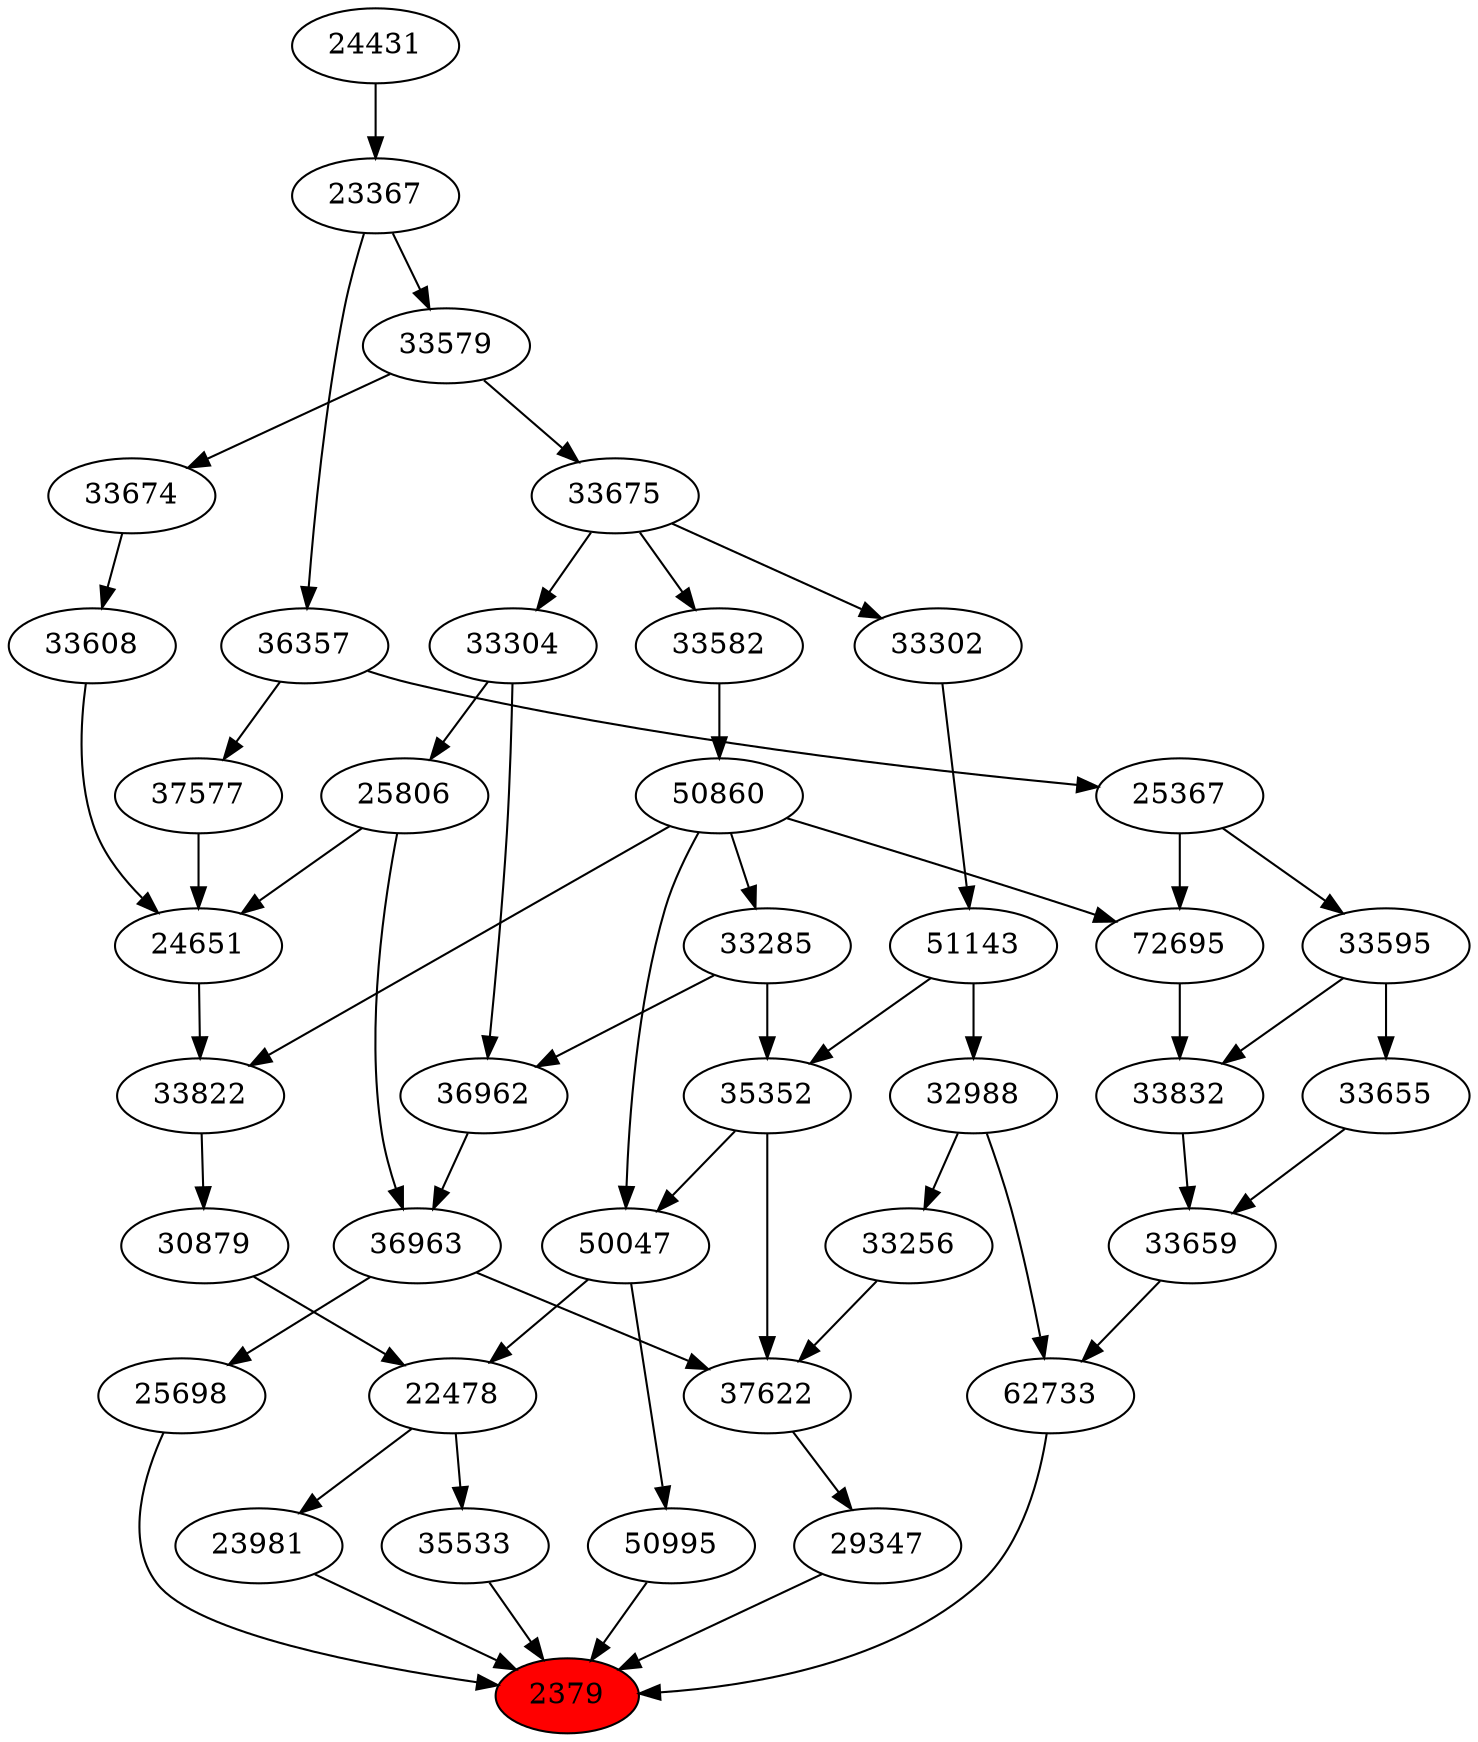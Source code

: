 strict digraph{ 
2379 [label="2379" fillcolor=red style=filled]
23981 -> 2379
35533 -> 2379
50995 -> 2379
25698 -> 2379
29347 -> 2379
62733 -> 2379
23981 [label="23981"]
22478 -> 23981
35533 [label="35533"]
22478 -> 35533
50995 [label="50995"]
50047 -> 50995
25698 [label="25698"]
36963 -> 25698
29347 [label="29347"]
37622 -> 29347
62733 [label="62733"]
32988 -> 62733
33659 -> 62733
22478 [label="22478"]
30879 -> 22478
50047 -> 22478
50047 [label="50047"]
35352 -> 50047
50860 -> 50047
36963 [label="36963"]
36962 -> 36963
25806 -> 36963
37622 [label="37622"]
36963 -> 37622
35352 -> 37622
33256 -> 37622
32988 [label="32988"]
51143 -> 32988
33659 [label="33659"]
33655 -> 33659
33832 -> 33659
30879 [label="30879"]
33822 -> 30879
35352 [label="35352"]
33285 -> 35352
51143 -> 35352
50860 [label="50860"]
33582 -> 50860
36962 [label="36962"]
33285 -> 36962
33304 -> 36962
25806 [label="25806"]
33304 -> 25806
33256 [label="33256"]
32988 -> 33256
51143 [label="51143"]
33302 -> 51143
33655 [label="33655"]
33595 -> 33655
33832 [label="33832"]
72695 -> 33832
33595 -> 33832
33822 [label="33822"]
24651 -> 33822
50860 -> 33822
33285 [label="33285"]
50860 -> 33285
33582 [label="33582"]
33675 -> 33582
33304 [label="33304"]
33675 -> 33304
33302 [label="33302"]
33675 -> 33302
33595 [label="33595"]
25367 -> 33595
72695 [label="72695"]
50860 -> 72695
25367 -> 72695
24651 [label="24651"]
25806 -> 24651
33608 -> 24651
37577 -> 24651
33675 [label="33675"]
33579 -> 33675
25367 [label="25367"]
36357 -> 25367
33608 [label="33608"]
33674 -> 33608
37577 [label="37577"]
36357 -> 37577
33579 [label="33579"]
23367 -> 33579
36357 [label="36357"]
23367 -> 36357
33674 [label="33674"]
33579 -> 33674
23367 [label="23367"]
24431 -> 23367
24431 [label="24431"]
}